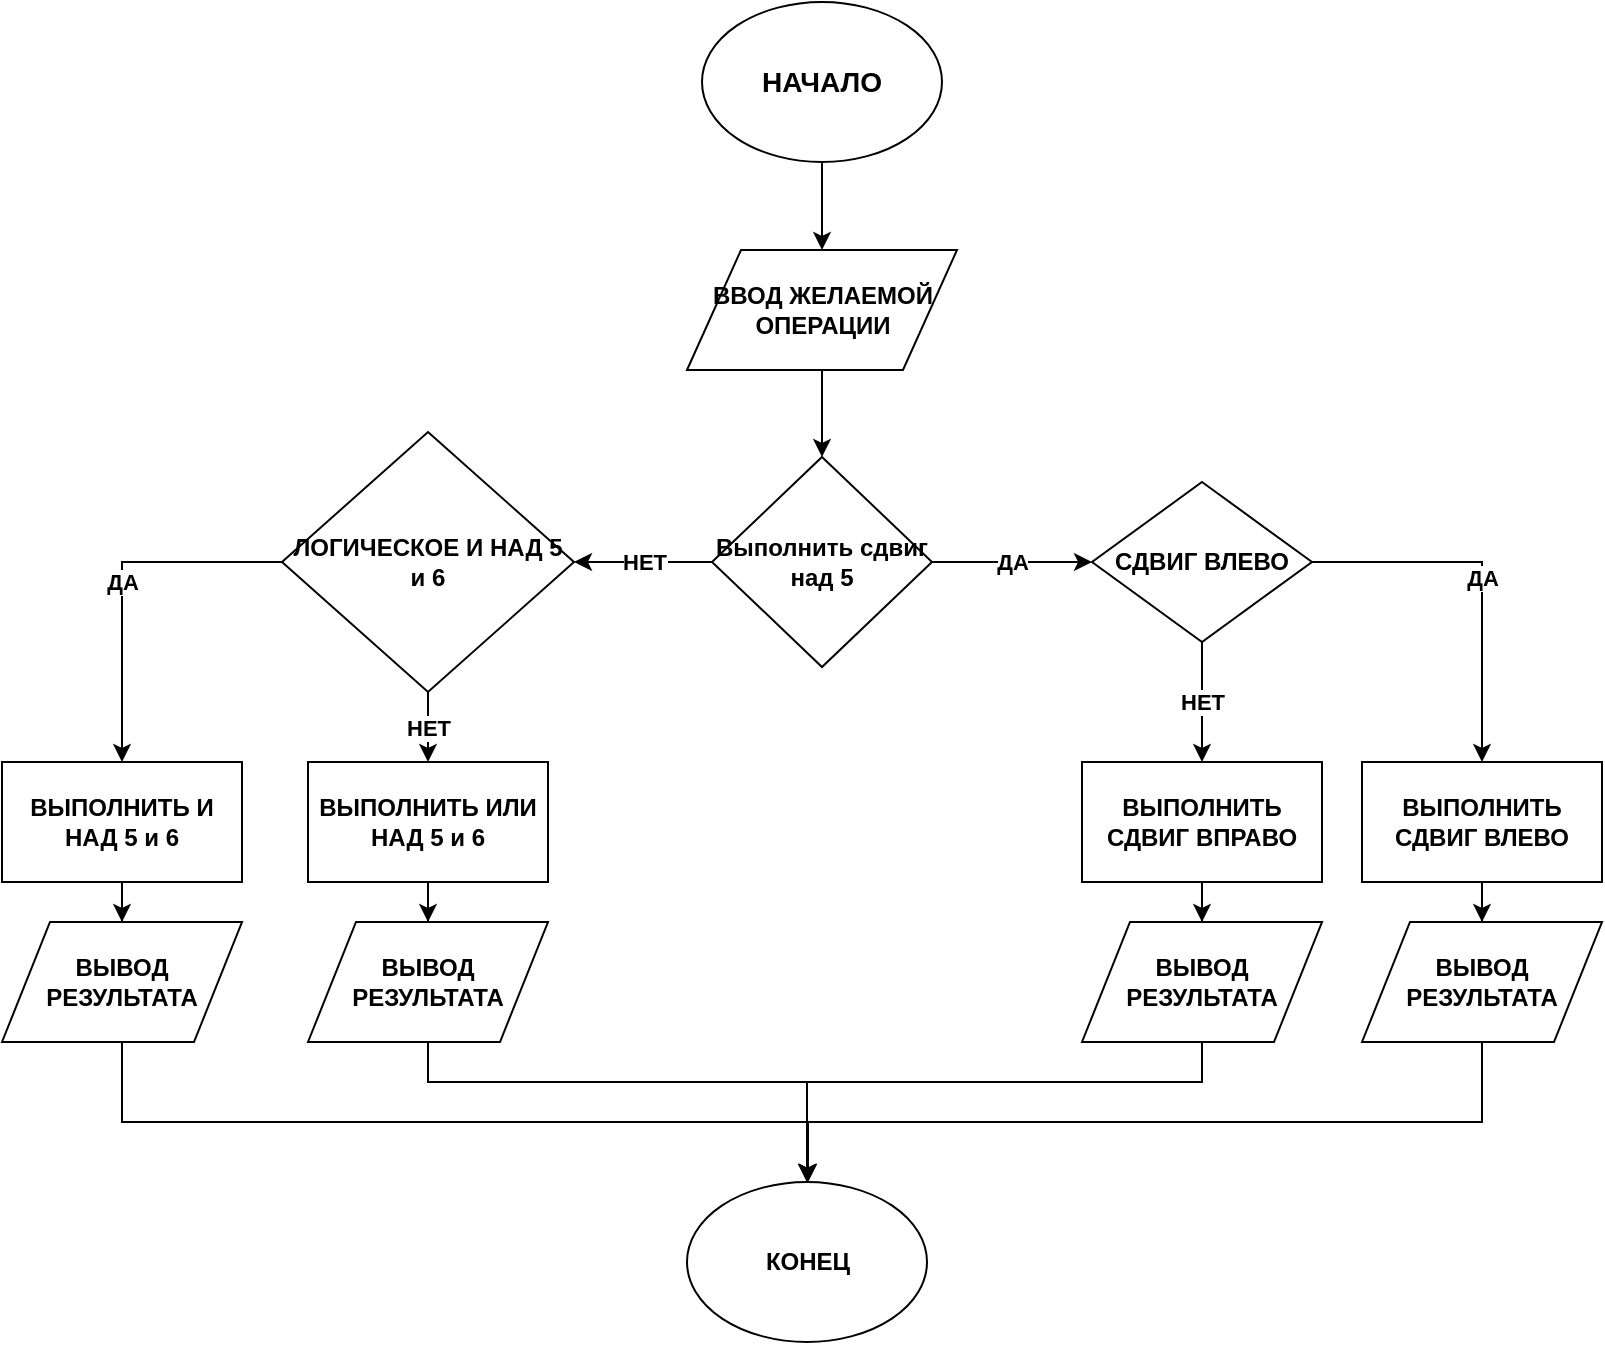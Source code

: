 <mxfile version="12.3.9" pages="8"><diagram id="nFEVieuH9kK5zDJPDPOW" name="Page-1"><mxGraphModel dx="1412" dy="741" grid="1" gridSize="10" guides="1" tooltips="1" connect="1" arrows="1" fold="1" page="1" pageScale="1" pageWidth="827" pageHeight="1169" math="0" shadow="0"><root><mxCell id="0"/><mxCell id="1" parent="0"/><mxCell id="7ENDgzfuZ9kn2Y6rSvJD-7" value="" style="edgeStyle=orthogonalEdgeStyle;rounded=0;orthogonalLoop=1;jettySize=auto;html=1;" edge="1" parent="1" source="7ENDgzfuZ9kn2Y6rSvJD-13" target="7ENDgzfuZ9kn2Y6rSvJD-2"><mxGeometry relative="1" as="geometry"/></mxCell><mxCell id="7ENDgzfuZ9kn2Y6rSvJD-1" value="&lt;h3&gt;НАЧАЛО&lt;/h3&gt;" style="ellipse;whiteSpace=wrap;html=1;" vertex="1" parent="1"><mxGeometry x="350" y="40" width="120" height="80" as="geometry"/></mxCell><mxCell id="7ENDgzfuZ9kn2Y6rSvJD-4" value="&lt;b&gt;ДА&lt;/b&gt;" style="edgeStyle=orthogonalEdgeStyle;rounded=0;orthogonalLoop=1;jettySize=auto;html=1;" edge="1" parent="1" source="7ENDgzfuZ9kn2Y6rSvJD-2" target="7ENDgzfuZ9kn2Y6rSvJD-3"><mxGeometry relative="1" as="geometry"/></mxCell><mxCell id="7ENDgzfuZ9kn2Y6rSvJD-6" value="&lt;b&gt;НЕТ&lt;/b&gt;" style="edgeStyle=orthogonalEdgeStyle;rounded=0;orthogonalLoop=1;jettySize=auto;html=1;" edge="1" parent="1" source="7ENDgzfuZ9kn2Y6rSvJD-2" target="7ENDgzfuZ9kn2Y6rSvJD-5"><mxGeometry relative="1" as="geometry"/></mxCell><mxCell id="7ENDgzfuZ9kn2Y6rSvJD-2" value="Выполнить сдвиг над 5" style="rhombus;whiteSpace=wrap;html=1;fontStyle=1" vertex="1" parent="1"><mxGeometry x="355" y="267.5" width="110" height="105" as="geometry"/></mxCell><mxCell id="7ENDgzfuZ9kn2Y6rSvJD-37" value="&lt;font style=&quot;vertical-align: inherit&quot;&gt;&lt;font style=&quot;vertical-align: inherit&quot;&gt;ДА&lt;/font&gt;&lt;/font&gt;" style="edgeStyle=orthogonalEdgeStyle;rounded=0;orthogonalLoop=1;jettySize=auto;html=1;fontStyle=1" edge="1" parent="1" source="7ENDgzfuZ9kn2Y6rSvJD-5" target="7ENDgzfuZ9kn2Y6rSvJD-38"><mxGeometry relative="1" as="geometry"><mxPoint x="50" y="390" as="targetPoint"/></mxGeometry></mxCell><mxCell id="7ENDgzfuZ9kn2Y6rSvJD-40" value="НЕТ" style="edgeStyle=orthogonalEdgeStyle;rounded=0;orthogonalLoop=1;jettySize=auto;html=1;fontStyle=1" edge="1" parent="1" source="7ENDgzfuZ9kn2Y6rSvJD-5" target="7ENDgzfuZ9kn2Y6rSvJD-39"><mxGeometry relative="1" as="geometry"/></mxCell><mxCell id="7ENDgzfuZ9kn2Y6rSvJD-5" value="ЛОГИЧЕСКОЕ И НАД 5 и 6" style="rhombus;whiteSpace=wrap;html=1;fontStyle=1" vertex="1" parent="1"><mxGeometry x="140" y="255" width="146" height="130" as="geometry"/></mxCell><mxCell id="7ENDgzfuZ9kn2Y6rSvJD-9" value="&lt;b&gt;ДА&lt;/b&gt;" style="edgeStyle=orthogonalEdgeStyle;rounded=0;orthogonalLoop=1;jettySize=auto;html=1;entryX=0.5;entryY=0;entryDx=0;entryDy=0;" edge="1" parent="1" source="7ENDgzfuZ9kn2Y6rSvJD-3" target="7ENDgzfuZ9kn2Y6rSvJD-10"><mxGeometry relative="1" as="geometry"><mxPoint x="740" y="200" as="targetPoint"/></mxGeometry></mxCell><mxCell id="7ENDgzfuZ9kn2Y6rSvJD-16" value="НЕТ" style="edgeStyle=orthogonalEdgeStyle;rounded=0;orthogonalLoop=1;jettySize=auto;html=1;fontStyle=1" edge="1" parent="1" source="7ENDgzfuZ9kn2Y6rSvJD-3" target="7ENDgzfuZ9kn2Y6rSvJD-15"><mxGeometry relative="1" as="geometry"/></mxCell><mxCell id="7ENDgzfuZ9kn2Y6rSvJD-3" value="СДВИГ ВЛЕВО" style="rhombus;whiteSpace=wrap;html=1;fontStyle=1" vertex="1" parent="1"><mxGeometry x="545" y="280" width="110" height="80" as="geometry"/></mxCell><mxCell id="7ENDgzfuZ9kn2Y6rSvJD-12" value="" style="edgeStyle=orthogonalEdgeStyle;rounded=0;orthogonalLoop=1;jettySize=auto;html=1;" edge="1" parent="1" source="7ENDgzfuZ9kn2Y6rSvJD-10" target="7ENDgzfuZ9kn2Y6rSvJD-11"><mxGeometry relative="1" as="geometry"/></mxCell><mxCell id="7ENDgzfuZ9kn2Y6rSvJD-10" value="ВЫПОЛНИТЬ СДВИГ ВЛЕВО" style="rounded=0;whiteSpace=wrap;html=1;fontStyle=1" vertex="1" parent="1"><mxGeometry x="680" y="420" width="120" height="60" as="geometry"/></mxCell><mxCell id="7ENDgzfuZ9kn2Y6rSvJD-49" style="edgeStyle=orthogonalEdgeStyle;rounded=0;orthogonalLoop=1;jettySize=auto;html=1;" edge="1" parent="1" source="7ENDgzfuZ9kn2Y6rSvJD-11" target="7ENDgzfuZ9kn2Y6rSvJD-45"><mxGeometry relative="1" as="geometry"><Array as="points"><mxPoint x="740" y="600"/><mxPoint x="403" y="600"/></Array></mxGeometry></mxCell><mxCell id="7ENDgzfuZ9kn2Y6rSvJD-11" value="ВЫВОД РЕЗУЛЬТАТА" style="shape=parallelogram;perimeter=parallelogramPerimeter;whiteSpace=wrap;html=1;fontStyle=1" vertex="1" parent="1"><mxGeometry x="680" y="500" width="120" height="60" as="geometry"/></mxCell><mxCell id="7ENDgzfuZ9kn2Y6rSvJD-13" value="ВВОД ЖЕЛАЕМОЙ ОПЕРАЦИИ" style="shape=parallelogram;perimeter=parallelogramPerimeter;whiteSpace=wrap;html=1;fontStyle=1" vertex="1" parent="1"><mxGeometry x="342.5" y="164" width="135" height="60" as="geometry"/></mxCell><mxCell id="7ENDgzfuZ9kn2Y6rSvJD-14" value="" style="edgeStyle=orthogonalEdgeStyle;rounded=0;orthogonalLoop=1;jettySize=auto;html=1;" edge="1" parent="1" source="7ENDgzfuZ9kn2Y6rSvJD-1" target="7ENDgzfuZ9kn2Y6rSvJD-13"><mxGeometry relative="1" as="geometry"><mxPoint x="410" y="120" as="sourcePoint"/><mxPoint x="415" y="265" as="targetPoint"/></mxGeometry></mxCell><mxCell id="7ENDgzfuZ9kn2Y6rSvJD-18" value="" style="edgeStyle=orthogonalEdgeStyle;rounded=0;orthogonalLoop=1;jettySize=auto;html=1;" edge="1" parent="1" source="7ENDgzfuZ9kn2Y6rSvJD-15" target="7ENDgzfuZ9kn2Y6rSvJD-17"><mxGeometry relative="1" as="geometry"/></mxCell><mxCell id="7ENDgzfuZ9kn2Y6rSvJD-15" value="ВЫПОЛНИТЬ СДВИГ ВПРАВО" style="rounded=0;whiteSpace=wrap;html=1;fontStyle=1" vertex="1" parent="1"><mxGeometry x="540" y="420" width="120" height="60" as="geometry"/></mxCell><mxCell id="7ENDgzfuZ9kn2Y6rSvJD-48" style="edgeStyle=orthogonalEdgeStyle;rounded=0;orthogonalLoop=1;jettySize=auto;html=1;entryX=0.5;entryY=0;entryDx=0;entryDy=0;" edge="1" parent="1" source="7ENDgzfuZ9kn2Y6rSvJD-17" target="7ENDgzfuZ9kn2Y6rSvJD-45"><mxGeometry relative="1" as="geometry"><Array as="points"><mxPoint x="600" y="580"/><mxPoint x="403" y="580"/></Array></mxGeometry></mxCell><mxCell id="7ENDgzfuZ9kn2Y6rSvJD-17" value="ВЫВОД РЕЗУЛЬТАТА" style="shape=parallelogram;perimeter=parallelogramPerimeter;whiteSpace=wrap;html=1;fontStyle=1" vertex="1" parent="1"><mxGeometry x="540" y="500" width="120" height="60" as="geometry"/></mxCell><mxCell id="7ENDgzfuZ9kn2Y6rSvJD-43" value="" style="edgeStyle=orthogonalEdgeStyle;rounded=0;orthogonalLoop=1;jettySize=auto;html=1;" edge="1" parent="1" source="7ENDgzfuZ9kn2Y6rSvJD-38" target="7ENDgzfuZ9kn2Y6rSvJD-42"><mxGeometry relative="1" as="geometry"/></mxCell><mxCell id="7ENDgzfuZ9kn2Y6rSvJD-38" value="ВЫПОЛНИТЬ И НАД 5 и 6" style="rounded=0;whiteSpace=wrap;html=1;fontStyle=1" vertex="1" parent="1"><mxGeometry y="420" width="120" height="60" as="geometry"/></mxCell><mxCell id="7ENDgzfuZ9kn2Y6rSvJD-44" value="" style="edgeStyle=orthogonalEdgeStyle;rounded=0;orthogonalLoop=1;jettySize=auto;html=1;" edge="1" parent="1" source="7ENDgzfuZ9kn2Y6rSvJD-39" target="7ENDgzfuZ9kn2Y6rSvJD-41"><mxGeometry relative="1" as="geometry"/></mxCell><mxCell id="7ENDgzfuZ9kn2Y6rSvJD-39" value="ВЫПОЛНИТЬ ИЛИ НАД 5 и 6" style="rounded=0;whiteSpace=wrap;html=1;fontStyle=1" vertex="1" parent="1"><mxGeometry x="153" y="420" width="120" height="60" as="geometry"/></mxCell><mxCell id="7ENDgzfuZ9kn2Y6rSvJD-47" style="edgeStyle=orthogonalEdgeStyle;rounded=0;orthogonalLoop=1;jettySize=auto;html=1;entryX=0.5;entryY=0;entryDx=0;entryDy=0;" edge="1" parent="1" source="7ENDgzfuZ9kn2Y6rSvJD-41" target="7ENDgzfuZ9kn2Y6rSvJD-45"><mxGeometry relative="1" as="geometry"><Array as="points"><mxPoint x="213" y="580"/><mxPoint x="403" y="580"/></Array></mxGeometry></mxCell><mxCell id="7ENDgzfuZ9kn2Y6rSvJD-41" value="ВЫВОД РЕЗУЛЬТАТА" style="shape=parallelogram;perimeter=parallelogramPerimeter;whiteSpace=wrap;html=1;fontStyle=1" vertex="1" parent="1"><mxGeometry x="153" y="500" width="120" height="60" as="geometry"/></mxCell><mxCell id="7ENDgzfuZ9kn2Y6rSvJD-46" style="edgeStyle=orthogonalEdgeStyle;rounded=0;orthogonalLoop=1;jettySize=auto;html=1;" edge="1" parent="1" source="7ENDgzfuZ9kn2Y6rSvJD-42" target="7ENDgzfuZ9kn2Y6rSvJD-45"><mxGeometry relative="1" as="geometry"><Array as="points"><mxPoint x="60" y="600"/><mxPoint x="403" y="600"/></Array></mxGeometry></mxCell><mxCell id="7ENDgzfuZ9kn2Y6rSvJD-42" value="ВЫВОД РЕЗУЛЬТАТА" style="shape=parallelogram;perimeter=parallelogramPerimeter;whiteSpace=wrap;html=1;fontStyle=1" vertex="1" parent="1"><mxGeometry y="500" width="120" height="60" as="geometry"/></mxCell><mxCell id="7ENDgzfuZ9kn2Y6rSvJD-45" value="КОНЕЦ" style="ellipse;whiteSpace=wrap;html=1;fontStyle=1" vertex="1" parent="1"><mxGeometry x="342.5" y="630" width="120" height="80" as="geometry"/></mxCell></root></mxGraphModel></diagram><diagram id="rbVISEhbCCvhA4pyrro9" name="Page-2"><mxGraphModel dx="1412" dy="741" grid="1" gridSize="10" guides="1" tooltips="1" connect="1" arrows="1" fold="1" page="1" pageScale="1" pageWidth="827" pageHeight="1169" math="0" shadow="0"><root><mxCell id="SF371BcxJ2GNIrCHeKTe-0"/><mxCell id="SF371BcxJ2GNIrCHeKTe-1" parent="SF371BcxJ2GNIrCHeKTe-0"/><mxCell id="SF371BcxJ2GNIrCHeKTe-10" value="" style="edgeStyle=orthogonalEdgeStyle;rounded=0;orthogonalLoop=1;jettySize=auto;html=1;" edge="1" parent="SF371BcxJ2GNIrCHeKTe-1" source="SF371BcxJ2GNIrCHeKTe-2" target="SF371BcxJ2GNIrCHeKTe-3"><mxGeometry relative="1" as="geometry"/></mxCell><mxCell id="SF371BcxJ2GNIrCHeKTe-2" value="&lt;h3&gt;НАЧАЛО&lt;/h3&gt;" style="ellipse;whiteSpace=wrap;html=1;" vertex="1" parent="SF371BcxJ2GNIrCHeKTe-1"><mxGeometry x="361" y="40" width="120" height="80" as="geometry"/></mxCell><mxCell id="SF371BcxJ2GNIrCHeKTe-19" value="" style="edgeStyle=orthogonalEdgeStyle;rounded=0;orthogonalLoop=1;jettySize=auto;html=1;" edge="1" parent="SF371BcxJ2GNIrCHeKTe-1" source="SF371BcxJ2GNIrCHeKTe-3" target="SF371BcxJ2GNIrCHeKTe-17"><mxGeometry relative="1" as="geometry"/></mxCell><mxCell id="SF371BcxJ2GNIrCHeKTe-3" value="ВВОД&lt;br&gt;X1 и Y1" style="shape=parallelogram;perimeter=parallelogramPerimeter;whiteSpace=wrap;html=1;fontStyle=1" vertex="1" parent="SF371BcxJ2GNIrCHeKTe-1"><mxGeometry x="361" y="140" width="120" height="60" as="geometry"/></mxCell><mxCell id="SF371BcxJ2GNIrCHeKTe-12" value="" style="edgeStyle=orthogonalEdgeStyle;rounded=0;orthogonalLoop=1;jettySize=auto;html=1;" edge="1" parent="SF371BcxJ2GNIrCHeKTe-1" source="SF371BcxJ2GNIrCHeKTe-4" target="SF371BcxJ2GNIrCHeKTe-5"><mxGeometry relative="1" as="geometry"/></mxCell><mxCell id="SF371BcxJ2GNIrCHeKTe-4" value="ВВОД&lt;br&gt;X2 и Y2" style="shape=parallelogram;perimeter=parallelogramPerimeter;whiteSpace=wrap;html=1;fontStyle=1" vertex="1" parent="SF371BcxJ2GNIrCHeKTe-1"><mxGeometry x="361" y="380" width="120" height="60" as="geometry"/></mxCell><mxCell id="SF371BcxJ2GNIrCHeKTe-13" value="" style="edgeStyle=orthogonalEdgeStyle;rounded=0;orthogonalLoop=1;jettySize=auto;html=1;" edge="1" parent="SF371BcxJ2GNIrCHeKTe-1" source="SF371BcxJ2GNIrCHeKTe-5" target="SF371BcxJ2GNIrCHeKTe-6"><mxGeometry relative="1" as="geometry"/></mxCell><mxCell id="SF371BcxJ2GNIrCHeKTe-5" value="ВЫЧИСЛИТЬ&lt;br&gt;K" style="rounded=0;whiteSpace=wrap;html=1;fontStyle=1" vertex="1" parent="SF371BcxJ2GNIrCHeKTe-1"><mxGeometry x="361" y="460" width="120" height="60" as="geometry"/></mxCell><mxCell id="SF371BcxJ2GNIrCHeKTe-14" value="" style="edgeStyle=orthogonalEdgeStyle;rounded=0;orthogonalLoop=1;jettySize=auto;html=1;" edge="1" parent="SF371BcxJ2GNIrCHeKTe-1" source="SF371BcxJ2GNIrCHeKTe-6" target="SF371BcxJ2GNIrCHeKTe-7"><mxGeometry relative="1" as="geometry"/></mxCell><mxCell id="SF371BcxJ2GNIrCHeKTe-6" value="ВЫЧИСЛИТЬ&lt;br&gt;B" style="rounded=0;whiteSpace=wrap;html=1;fontStyle=1" vertex="1" parent="SF371BcxJ2GNIrCHeKTe-1"><mxGeometry x="361" y="554" width="120" height="60" as="geometry"/></mxCell><mxCell id="SF371BcxJ2GNIrCHeKTe-15" value="" style="edgeStyle=orthogonalEdgeStyle;rounded=0;orthogonalLoop=1;jettySize=auto;html=1;" edge="1" parent="SF371BcxJ2GNIrCHeKTe-1" source="SF371BcxJ2GNIrCHeKTe-7" target="SF371BcxJ2GNIrCHeKTe-8"><mxGeometry relative="1" as="geometry"/></mxCell><mxCell id="SF371BcxJ2GNIrCHeKTe-7" value="ПОДСТАВИТЬ&lt;br&gt;ЗНАЧЕНИЯ&lt;br&gt;В УРАВНЕНИЕ" style="rounded=0;whiteSpace=wrap;html=1;fontStyle=1" vertex="1" parent="SF371BcxJ2GNIrCHeKTe-1"><mxGeometry x="361" y="650" width="120" height="60" as="geometry"/></mxCell><mxCell id="SF371BcxJ2GNIrCHeKTe-16" value="" style="edgeStyle=orthogonalEdgeStyle;rounded=0;orthogonalLoop=1;jettySize=auto;html=1;" edge="1" parent="SF371BcxJ2GNIrCHeKTe-1" source="SF371BcxJ2GNIrCHeKTe-8" target="SF371BcxJ2GNIrCHeKTe-9"><mxGeometry relative="1" as="geometry"/></mxCell><mxCell id="SF371BcxJ2GNIrCHeKTe-8" value="ВЫВОД&lt;br&gt;УРАВНЕНИЯ" style="shape=parallelogram;perimeter=parallelogramPerimeter;whiteSpace=wrap;html=1;fontStyle=1" vertex="1" parent="SF371BcxJ2GNIrCHeKTe-1"><mxGeometry x="351" y="740" width="140" height="60" as="geometry"/></mxCell><mxCell id="SF371BcxJ2GNIrCHeKTe-9" value="КОНЕЦ" style="ellipse;whiteSpace=wrap;html=1;fontStyle=1" vertex="1" parent="SF371BcxJ2GNIrCHeKTe-1"><mxGeometry x="361" y="830" width="120" height="80" as="geometry"/></mxCell><mxCell id="SF371BcxJ2GNIrCHeKTe-20" value="" style="edgeStyle=orthogonalEdgeStyle;rounded=0;orthogonalLoop=1;jettySize=auto;html=1;" edge="1" parent="SF371BcxJ2GNIrCHeKTe-1" source="SF371BcxJ2GNIrCHeKTe-17" target="SF371BcxJ2GNIrCHeKTe-18"><mxGeometry relative="1" as="geometry"/></mxCell><mxCell id="SF371BcxJ2GNIrCHeKTe-17" value="ВВОД&lt;br&gt;X1 и Y1" style="shape=parallelogram;perimeter=parallelogramPerimeter;whiteSpace=wrap;html=1;fontStyle=1" vertex="1" parent="SF371BcxJ2GNIrCHeKTe-1"><mxGeometry x="361" y="220" width="120" height="60" as="geometry"/></mxCell><mxCell id="SF371BcxJ2GNIrCHeKTe-21" value="" style="edgeStyle=orthogonalEdgeStyle;rounded=0;orthogonalLoop=1;jettySize=auto;html=1;" edge="1" parent="SF371BcxJ2GNIrCHeKTe-1" source="SF371BcxJ2GNIrCHeKTe-18" target="SF371BcxJ2GNIrCHeKTe-4"><mxGeometry relative="1" as="geometry"/></mxCell><mxCell id="SF371BcxJ2GNIrCHeKTe-18" value="ВВОД&lt;br&gt;X2 и Y2" style="shape=parallelogram;perimeter=parallelogramPerimeter;whiteSpace=wrap;html=1;fontStyle=1" vertex="1" parent="SF371BcxJ2GNIrCHeKTe-1"><mxGeometry x="361" y="300" width="120" height="60" as="geometry"/></mxCell></root></mxGraphModel></diagram><diagram id="XePAevr8aFnrokIXTFKQ" name="Page-3"><mxGraphModel dx="1412" dy="692" grid="1" gridSize="10" guides="1" tooltips="1" connect="1" arrows="1" fold="1" page="1" pageScale="1" pageWidth="827" pageHeight="1169" math="0" shadow="0"><root><mxCell id="2Q3GNwvlsPG4YhBVUWgQ-0"/><mxCell id="2Q3GNwvlsPG4YhBVUWgQ-1" parent="2Q3GNwvlsPG4YhBVUWgQ-0"/><mxCell id="JyvokwkutsVHJg3B5W-L-23" value="" style="edgeStyle=orthogonalEdgeStyle;rounded=0;orthogonalLoop=1;jettySize=auto;html=1;" edge="1" parent="2Q3GNwvlsPG4YhBVUWgQ-1" source="2Q3GNwvlsPG4YhBVUWgQ-2" target="2Q3GNwvlsPG4YhBVUWgQ-3"><mxGeometry relative="1" as="geometry"/></mxCell><mxCell id="2Q3GNwvlsPG4YhBVUWgQ-2" value="&lt;h3&gt;НАЧАЛО&lt;/h3&gt;" style="ellipse;whiteSpace=wrap;html=1;" vertex="1" parent="2Q3GNwvlsPG4YhBVUWgQ-1"><mxGeometry x="435" y="30" width="120" height="80" as="geometry"/></mxCell><mxCell id="JyvokwkutsVHJg3B5W-L-24" value="" style="edgeStyle=orthogonalEdgeStyle;rounded=0;orthogonalLoop=1;jettySize=auto;html=1;" edge="1" parent="2Q3GNwvlsPG4YhBVUWgQ-1" source="2Q3GNwvlsPG4YhBVUWgQ-3" target="JyvokwkutsVHJg3B5W-L-0"><mxGeometry relative="1" as="geometry"/></mxCell><mxCell id="2Q3GNwvlsPG4YhBVUWgQ-3" value="ВВОД&amp;nbsp;ЧТО&lt;br&gt;ГЕНЕРИРОВАТЬ" style="shape=parallelogram;perimeter=parallelogramPerimeter;whiteSpace=wrap;html=1;fontStyle=1" vertex="1" parent="2Q3GNwvlsPG4YhBVUWgQ-1"><mxGeometry x="405" y="150" width="180" height="60" as="geometry"/></mxCell><mxCell id="JyvokwkutsVHJg3B5W-L-25" value="" style="edgeStyle=orthogonalEdgeStyle;rounded=0;orthogonalLoop=1;jettySize=auto;html=1;" edge="1" parent="2Q3GNwvlsPG4YhBVUWgQ-1" source="JyvokwkutsVHJg3B5W-L-0" target="JyvokwkutsVHJg3B5W-L-1"><mxGeometry relative="1" as="geometry"/></mxCell><mxCell id="JyvokwkutsVHJg3B5W-L-0" value="ВВОД&lt;br&gt;ДИАПАЗОНА" style="shape=parallelogram;perimeter=parallelogramPerimeter;whiteSpace=wrap;html=1;fontStyle=1" vertex="1" parent="2Q3GNwvlsPG4YhBVUWgQ-1"><mxGeometry x="415" y="260" width="160" height="60" as="geometry"/></mxCell><mxCell id="JyvokwkutsVHJg3B5W-L-3" value="ДА" style="edgeStyle=orthogonalEdgeStyle;rounded=0;orthogonalLoop=1;jettySize=auto;html=1;fontStyle=1" edge="1" parent="2Q3GNwvlsPG4YhBVUWgQ-1" source="JyvokwkutsVHJg3B5W-L-1" target="JyvokwkutsVHJg3B5W-L-6"><mxGeometry relative="1" as="geometry"><mxPoint x="630" y="400" as="targetPoint"/></mxGeometry></mxCell><mxCell id="JyvokwkutsVHJg3B5W-L-5" value="" style="edgeStyle=orthogonalEdgeStyle;rounded=0;orthogonalLoop=1;jettySize=auto;html=1;" edge="1" parent="2Q3GNwvlsPG4YhBVUWgQ-1" source="JyvokwkutsVHJg3B5W-L-1" target="JyvokwkutsVHJg3B5W-L-4"><mxGeometry relative="1" as="geometry"/></mxCell><mxCell id="JyvokwkutsVHJg3B5W-L-1" value="ЦЕЛОЕ&lt;br&gt;ЧИСЛО" style="rhombus;whiteSpace=wrap;html=1;fontStyle=1" vertex="1" parent="2Q3GNwvlsPG4YhBVUWgQ-1"><mxGeometry x="440" y="360" width="110" height="80" as="geometry"/></mxCell><mxCell id="JyvokwkutsVHJg3B5W-L-10" value="НЕТ" style="edgeStyle=orthogonalEdgeStyle;rounded=0;orthogonalLoop=1;jettySize=auto;html=1;fontStyle=1" edge="1" parent="2Q3GNwvlsPG4YhBVUWgQ-1" source="JyvokwkutsVHJg3B5W-L-4" target="JyvokwkutsVHJg3B5W-L-16"><mxGeometry relative="1" as="geometry"><mxPoint x="275" y="530" as="targetPoint"/></mxGeometry></mxCell><mxCell id="JyvokwkutsVHJg3B5W-L-13" value="ДА" style="edgeStyle=orthogonalEdgeStyle;rounded=0;orthogonalLoop=1;jettySize=auto;html=1;fontStyle=1;entryX=0.5;entryY=0;entryDx=0;entryDy=0;" edge="1" parent="2Q3GNwvlsPG4YhBVUWgQ-1" source="JyvokwkutsVHJg3B5W-L-4"><mxGeometry relative="1" as="geometry"><mxPoint x="100" y="560" as="targetPoint"/></mxGeometry></mxCell><mxCell id="JyvokwkutsVHJg3B5W-L-4" value="ВЕЩЕСТВЕННОЕ&lt;br&gt;ЧИСЛО" style="rhombus;whiteSpace=wrap;html=1;fontStyle=1" vertex="1" parent="2Q3GNwvlsPG4YhBVUWgQ-1"><mxGeometry x="190" y="340" width="170" height="120" as="geometry"/></mxCell><mxCell id="JyvokwkutsVHJg3B5W-L-18" style="edgeStyle=orthogonalEdgeStyle;rounded=0;orthogonalLoop=1;jettySize=auto;html=1;" edge="1" parent="2Q3GNwvlsPG4YhBVUWgQ-1" source="JyvokwkutsVHJg3B5W-L-6" target="JyvokwkutsVHJg3B5W-L-17"><mxGeometry relative="1" as="geometry"><Array as="points"><mxPoint x="630" y="680"/><mxPoint x="500" y="680"/></Array></mxGeometry></mxCell><mxCell id="JyvokwkutsVHJg3B5W-L-6" value="ГЕНЕРИРУЕМ&lt;br&gt;ЦЕЛОЕ&lt;br&gt;ЧИСЛО" style="rounded=0;whiteSpace=wrap;html=1;fontStyle=1" vertex="1" parent="2Q3GNwvlsPG4YhBVUWgQ-1"><mxGeometry x="570" y="550" width="120" height="90" as="geometry"/></mxCell><mxCell id="JyvokwkutsVHJg3B5W-L-20" style="edgeStyle=orthogonalEdgeStyle;rounded=0;orthogonalLoop=1;jettySize=auto;html=1;entryX=0.5;entryY=0;entryDx=0;entryDy=0;" edge="1" parent="2Q3GNwvlsPG4YhBVUWgQ-1" source="JyvokwkutsVHJg3B5W-L-15" target="JyvokwkutsVHJg3B5W-L-17"><mxGeometry relative="1" as="geometry"><Array as="points"><mxPoint x="90" y="680"/><mxPoint x="500" y="680"/></Array></mxGeometry></mxCell><mxCell id="JyvokwkutsVHJg3B5W-L-15" value="ГЕНЕРИРУЕМ&lt;br&gt;ВЕЩЕСТВЕННОЕ&lt;br&gt;ЧИСЛО" style="rounded=0;whiteSpace=wrap;html=1;fontStyle=1" vertex="1" parent="2Q3GNwvlsPG4YhBVUWgQ-1"><mxGeometry x="20" y="560" width="140" height="90" as="geometry"/></mxCell><mxCell id="JyvokwkutsVHJg3B5W-L-19" style="edgeStyle=orthogonalEdgeStyle;rounded=0;orthogonalLoop=1;jettySize=auto;html=1;entryX=0.5;entryY=0;entryDx=0;entryDy=0;" edge="1" parent="2Q3GNwvlsPG4YhBVUWgQ-1" source="JyvokwkutsVHJg3B5W-L-16" target="JyvokwkutsVHJg3B5W-L-17"><mxGeometry relative="1" as="geometry"><Array as="points"><mxPoint x="275" y="680"/><mxPoint x="500" y="680"/></Array></mxGeometry></mxCell><mxCell id="JyvokwkutsVHJg3B5W-L-16" value="ГЕНЕРИРУЕМ&lt;br&gt;СИМВОЛ" style="rounded=0;whiteSpace=wrap;html=1;fontStyle=1" vertex="1" parent="2Q3GNwvlsPG4YhBVUWgQ-1"><mxGeometry x="215" y="560" width="120" height="90" as="geometry"/></mxCell><mxCell id="JyvokwkutsVHJg3B5W-L-22" value="" style="edgeStyle=orthogonalEdgeStyle;rounded=0;orthogonalLoop=1;jettySize=auto;html=1;" edge="1" parent="2Q3GNwvlsPG4YhBVUWgQ-1" source="JyvokwkutsVHJg3B5W-L-17" target="JyvokwkutsVHJg3B5W-L-21"><mxGeometry relative="1" as="geometry"/></mxCell><mxCell id="JyvokwkutsVHJg3B5W-L-17" value="ВЫВОД&lt;br&gt;НА ЭКРАН" style="shape=parallelogram;perimeter=parallelogramPerimeter;whiteSpace=wrap;html=1;fontStyle=1" vertex="1" parent="2Q3GNwvlsPG4YhBVUWgQ-1"><mxGeometry x="440" y="720" width="120" height="60" as="geometry"/></mxCell><mxCell id="JyvokwkutsVHJg3B5W-L-21" value="КОНЕЦ" style="ellipse;whiteSpace=wrap;html=1;fontStyle=1" vertex="1" parent="2Q3GNwvlsPG4YhBVUWgQ-1"><mxGeometry x="440" y="830" width="120" height="80" as="geometry"/></mxCell></root></mxGraphModel></diagram><diagram id="-bwSDePYVrsvTjn_2bQg" name="Page-4"><mxGraphModel dx="1412" dy="692" grid="1" gridSize="10" guides="1" tooltips="1" connect="1" arrows="1" fold="1" page="1" pageScale="1" pageWidth="827" pageHeight="1169" math="0" shadow="0"><root><mxCell id="iTQl3jmdfzPc5SwnH2iQ-0"/><mxCell id="iTQl3jmdfzPc5SwnH2iQ-1" parent="iTQl3jmdfzPc5SwnH2iQ-0"/><mxCell id="iTQl3jmdfzPc5SwnH2iQ-16" value="" style="edgeStyle=orthogonalEdgeStyle;rounded=0;orthogonalLoop=1;jettySize=auto;html=1;" edge="1" parent="iTQl3jmdfzPc5SwnH2iQ-1" source="iTQl3jmdfzPc5SwnH2iQ-2" target="iTQl3jmdfzPc5SwnH2iQ-3"><mxGeometry relative="1" as="geometry"/></mxCell><mxCell id="iTQl3jmdfzPc5SwnH2iQ-2" value="&lt;h3&gt;НАЧАЛО&lt;/h3&gt;" style="ellipse;whiteSpace=wrap;html=1;" vertex="1" parent="iTQl3jmdfzPc5SwnH2iQ-1"><mxGeometry x="360" y="40" width="120" height="80" as="geometry"/></mxCell><mxCell id="iTQl3jmdfzPc5SwnH2iQ-15" value="" style="edgeStyle=orthogonalEdgeStyle;rounded=0;orthogonalLoop=1;jettySize=auto;html=1;" edge="1" parent="iTQl3jmdfzPc5SwnH2iQ-1" source="iTQl3jmdfzPc5SwnH2iQ-3" target="iTQl3jmdfzPc5SwnH2iQ-4"><mxGeometry relative="1" as="geometry"/></mxCell><mxCell id="iTQl3jmdfzPc5SwnH2iQ-3" value="ВВОД&lt;br&gt;1 БУКВЫ" style="shape=parallelogram;perimeter=parallelogramPerimeter;whiteSpace=wrap;html=1;fontStyle=1" vertex="1" parent="iTQl3jmdfzPc5SwnH2iQ-1"><mxGeometry x="360" y="160" width="120" height="60" as="geometry"/></mxCell><mxCell id="iTQl3jmdfzPc5SwnH2iQ-14" value="" style="edgeStyle=orthogonalEdgeStyle;rounded=0;orthogonalLoop=1;jettySize=auto;html=1;" edge="1" parent="iTQl3jmdfzPc5SwnH2iQ-1" source="iTQl3jmdfzPc5SwnH2iQ-4" target="iTQl3jmdfzPc5SwnH2iQ-5"><mxGeometry relative="1" as="geometry"/></mxCell><mxCell id="iTQl3jmdfzPc5SwnH2iQ-4" value="ВВОД&lt;br&gt;2 БУКВЫ" style="shape=parallelogram;perimeter=parallelogramPerimeter;whiteSpace=wrap;html=1;fontStyle=1" vertex="1" parent="iTQl3jmdfzPc5SwnH2iQ-1"><mxGeometry x="360" y="260" width="120" height="60" as="geometry"/></mxCell><mxCell id="iTQl3jmdfzPc5SwnH2iQ-13" value="" style="edgeStyle=orthogonalEdgeStyle;rounded=0;orthogonalLoop=1;jettySize=auto;html=1;" edge="1" parent="iTQl3jmdfzPc5SwnH2iQ-1" source="iTQl3jmdfzPc5SwnH2iQ-5" target="iTQl3jmdfzPc5SwnH2iQ-6"><mxGeometry relative="1" as="geometry"/></mxCell><mxCell id="iTQl3jmdfzPc5SwnH2iQ-5" value="ОПРЕДЕЛИТЬ&lt;br&gt;МЕСТО 1 БУКВЫ" style="rounded=0;whiteSpace=wrap;html=1;fontStyle=1" vertex="1" parent="iTQl3jmdfzPc5SwnH2iQ-1"><mxGeometry x="360" y="360" width="120" height="60" as="geometry"/></mxCell><mxCell id="iTQl3jmdfzPc5SwnH2iQ-25" value="" style="edgeStyle=orthogonalEdgeStyle;rounded=0;orthogonalLoop=1;jettySize=auto;html=1;" edge="1" parent="iTQl3jmdfzPc5SwnH2iQ-1" source="iTQl3jmdfzPc5SwnH2iQ-6" target="iTQl3jmdfzPc5SwnH2iQ-17"><mxGeometry relative="1" as="geometry"/></mxCell><mxCell id="iTQl3jmdfzPc5SwnH2iQ-6" value="ОПРЕДЕЛИТЬ&lt;br&gt;МЕСТО 2 БУКВЫ" style="rounded=0;whiteSpace=wrap;html=1;fontStyle=1" vertex="1" parent="iTQl3jmdfzPc5SwnH2iQ-1"><mxGeometry x="360" y="460" width="120" height="60" as="geometry"/></mxCell><mxCell id="iTQl3jmdfzPc5SwnH2iQ-10" value="" style="edgeStyle=orthogonalEdgeStyle;rounded=0;orthogonalLoop=1;jettySize=auto;html=1;" edge="1" parent="iTQl3jmdfzPc5SwnH2iQ-1" source="iTQl3jmdfzPc5SwnH2iQ-8" target="iTQl3jmdfzPc5SwnH2iQ-9"><mxGeometry relative="1" as="geometry"/></mxCell><mxCell id="iTQl3jmdfzPc5SwnH2iQ-8" value="ВЫВОД&lt;br&gt;РЕЗУЛЬТАТА" style="shape=parallelogram;perimeter=parallelogramPerimeter;whiteSpace=wrap;html=1;fontStyle=1" vertex="1" parent="iTQl3jmdfzPc5SwnH2iQ-1"><mxGeometry x="340" y="840" width="160" height="60" as="geometry"/></mxCell><mxCell id="iTQl3jmdfzPc5SwnH2iQ-9" value="КОНЕЦ" style="ellipse;whiteSpace=wrap;html=1;fontStyle=1" vertex="1" parent="iTQl3jmdfzPc5SwnH2iQ-1"><mxGeometry x="360" y="940" width="120" height="80" as="geometry"/></mxCell><mxCell id="iTQl3jmdfzPc5SwnH2iQ-20" value="НЕТ" style="edgeStyle=orthogonalEdgeStyle;rounded=0;orthogonalLoop=1;jettySize=auto;html=1;entryX=0.5;entryY=0;entryDx=0;entryDy=0;fontStyle=1" edge="1" parent="iTQl3jmdfzPc5SwnH2iQ-1" source="iTQl3jmdfzPc5SwnH2iQ-17" target="iTQl3jmdfzPc5SwnH2iQ-21"><mxGeometry relative="1" as="geometry"><mxPoint x="580" y="610" as="targetPoint"/></mxGeometry></mxCell><mxCell id="iTQl3jmdfzPc5SwnH2iQ-22" value="ДА" style="edgeStyle=orthogonalEdgeStyle;rounded=0;orthogonalLoop=1;jettySize=auto;html=1;fontStyle=1" edge="1" parent="iTQl3jmdfzPc5SwnH2iQ-1" source="iTQl3jmdfzPc5SwnH2iQ-17" target="iTQl3jmdfzPc5SwnH2iQ-18"><mxGeometry relative="1" as="geometry"/></mxCell><mxCell id="iTQl3jmdfzPc5SwnH2iQ-17" value="1 БУКВА &lt;br&gt;СТОИТ&lt;br&gt;РАНЬШЕ 2" style="rhombus;whiteSpace=wrap;html=1;fontStyle=1" vertex="1" parent="iTQl3jmdfzPc5SwnH2iQ-1"><mxGeometry x="340" y="560" width="160" height="100" as="geometry"/></mxCell><mxCell id="iTQl3jmdfzPc5SwnH2iQ-23" value="" style="edgeStyle=orthogonalEdgeStyle;rounded=0;orthogonalLoop=1;jettySize=auto;html=1;" edge="1" parent="iTQl3jmdfzPc5SwnH2iQ-1" source="iTQl3jmdfzPc5SwnH2iQ-18" target="iTQl3jmdfzPc5SwnH2iQ-8"><mxGeometry relative="1" as="geometry"/></mxCell><mxCell id="iTQl3jmdfzPc5SwnH2iQ-18" value="2 БУКВА - 1 БУКВА" style="rounded=0;whiteSpace=wrap;html=1;fontStyle=1" vertex="1" parent="iTQl3jmdfzPc5SwnH2iQ-1"><mxGeometry x="360" y="700" width="120" height="60" as="geometry"/></mxCell><mxCell id="iTQl3jmdfzPc5SwnH2iQ-24" style="edgeStyle=orthogonalEdgeStyle;rounded=0;orthogonalLoop=1;jettySize=auto;html=1;" edge="1" parent="iTQl3jmdfzPc5SwnH2iQ-1" source="iTQl3jmdfzPc5SwnH2iQ-21"><mxGeometry relative="1" as="geometry"><mxPoint x="420" y="830" as="targetPoint"/><Array as="points"><mxPoint x="620" y="790"/><mxPoint x="420" y="790"/></Array></mxGeometry></mxCell><mxCell id="iTQl3jmdfzPc5SwnH2iQ-21" value="1 БУКВА - 2 БУКВА" style="rounded=0;whiteSpace=wrap;html=1;fontStyle=1" vertex="1" parent="iTQl3jmdfzPc5SwnH2iQ-1"><mxGeometry x="560" y="700" width="120" height="60" as="geometry"/></mxCell></root></mxGraphModel></diagram><diagram id="ijY_ea9ukQPFrVE9k1mj" name="Page-5"><mxGraphModel dx="1412" dy="692" grid="1" gridSize="10" guides="1" tooltips="1" connect="1" arrows="1" fold="1" page="1" pageScale="1" pageWidth="827" pageHeight="1169" math="0" shadow="0"><root><mxCell id="vqQGJS5daDFr9S2HfVPn-0"/><mxCell id="vqQGJS5daDFr9S2HfVPn-1" parent="vqQGJS5daDFr9S2HfVPn-0"/><mxCell id="He3fduf4TFV6i8S1MpkZ-0" value="" style="edgeStyle=orthogonalEdgeStyle;rounded=0;orthogonalLoop=1;jettySize=auto;html=1;" edge="1" parent="vqQGJS5daDFr9S2HfVPn-1" source="vqQGJS5daDFr9S2HfVPn-2" target="vqQGJS5daDFr9S2HfVPn-3"><mxGeometry relative="1" as="geometry"/></mxCell><mxCell id="vqQGJS5daDFr9S2HfVPn-2" value="&lt;h3&gt;НАЧАЛО&lt;/h3&gt;" style="ellipse;whiteSpace=wrap;html=1;" vertex="1" parent="vqQGJS5daDFr9S2HfVPn-1"><mxGeometry x="360" y="40" width="120" height="80" as="geometry"/></mxCell><mxCell id="He3fduf4TFV6i8S1MpkZ-1" value="" style="edgeStyle=orthogonalEdgeStyle;rounded=0;orthogonalLoop=1;jettySize=auto;html=1;" edge="1" parent="vqQGJS5daDFr9S2HfVPn-1" source="vqQGJS5daDFr9S2HfVPn-3" target="vqQGJS5daDFr9S2HfVPn-4"><mxGeometry relative="1" as="geometry"/></mxCell><mxCell id="vqQGJS5daDFr9S2HfVPn-3" value="ВВОД&lt;br&gt;НОМЕРА&lt;br&gt;БУКВЫ" style="shape=parallelogram;perimeter=parallelogramPerimeter;whiteSpace=wrap;html=1;fontStyle=1" vertex="1" parent="vqQGJS5daDFr9S2HfVPn-1"><mxGeometry x="360" y="160" width="120" height="60" as="geometry"/></mxCell><mxCell id="He3fduf4TFV6i8S1MpkZ-2" value="" style="edgeStyle=orthogonalEdgeStyle;rounded=0;orthogonalLoop=1;jettySize=auto;html=1;" edge="1" parent="vqQGJS5daDFr9S2HfVPn-1" source="vqQGJS5daDFr9S2HfVPn-4" target="vqQGJS5daDFr9S2HfVPn-5"><mxGeometry relative="1" as="geometry"/></mxCell><mxCell id="vqQGJS5daDFr9S2HfVPn-4" value="ОПРЕДЕЛЕНИЕ&lt;br&gt;БУКВЫ" style="rounded=0;whiteSpace=wrap;html=1;fontStyle=1" vertex="1" parent="vqQGJS5daDFr9S2HfVPn-1"><mxGeometry x="360" y="270" width="120" height="60" as="geometry"/></mxCell><mxCell id="He3fduf4TFV6i8S1MpkZ-3" value="" style="edgeStyle=orthogonalEdgeStyle;rounded=0;orthogonalLoop=1;jettySize=auto;html=1;" edge="1" parent="vqQGJS5daDFr9S2HfVPn-1" source="vqQGJS5daDFr9S2HfVPn-5" target="vqQGJS5daDFr9S2HfVPn-6"><mxGeometry relative="1" as="geometry"/></mxCell><mxCell id="vqQGJS5daDFr9S2HfVPn-5" value="ВЫВОД&lt;br&gt;РЕЗУЛЬТАТА" style="shape=parallelogram;perimeter=parallelogramPerimeter;whiteSpace=wrap;html=1;fontStyle=1" vertex="1" parent="vqQGJS5daDFr9S2HfVPn-1"><mxGeometry x="350" y="380" width="140" height="60" as="geometry"/></mxCell><mxCell id="vqQGJS5daDFr9S2HfVPn-6" value="КОНЕЦ" style="ellipse;whiteSpace=wrap;html=1;fontStyle=1" vertex="1" parent="vqQGJS5daDFr9S2HfVPn-1"><mxGeometry x="360" y="480" width="120" height="80" as="geometry"/></mxCell></root></mxGraphModel></diagram><diagram id="WmRo_d-b7-oE1_tuH_fe" name="Page-6"><mxGraphModel dx="2239" dy="692" grid="1" gridSize="10" guides="1" tooltips="1" connect="1" arrows="1" fold="1" page="1" pageScale="1" pageWidth="827" pageHeight="1169" math="0" shadow="0"><root><mxCell id="HwVdd7mxk0zTz_sfNPMl-0"/><mxCell id="HwVdd7mxk0zTz_sfNPMl-1" parent="HwVdd7mxk0zTz_sfNPMl-0"/><mxCell id="HwVdd7mxk0zTz_sfNPMl-26" value="" style="edgeStyle=orthogonalEdgeStyle;rounded=0;orthogonalLoop=1;jettySize=auto;html=1;" edge="1" parent="HwVdd7mxk0zTz_sfNPMl-1" source="HwVdd7mxk0zTz_sfNPMl-2" target="HwVdd7mxk0zTz_sfNPMl-3"><mxGeometry relative="1" as="geometry"/></mxCell><mxCell id="HwVdd7mxk0zTz_sfNPMl-2" value="&lt;h3&gt;НАЧАЛО&lt;/h3&gt;" style="ellipse;whiteSpace=wrap;html=1;" vertex="1" parent="HwVdd7mxk0zTz_sfNPMl-1"><mxGeometry x="360" y="40" width="120" height="80" as="geometry"/></mxCell><mxCell id="HwVdd7mxk0zTz_sfNPMl-27" value="" style="edgeStyle=orthogonalEdgeStyle;rounded=0;orthogonalLoop=1;jettySize=auto;html=1;" edge="1" parent="HwVdd7mxk0zTz_sfNPMl-1" source="HwVdd7mxk0zTz_sfNPMl-3" target="HwVdd7mxk0zTz_sfNPMl-7"><mxGeometry relative="1" as="geometry"/></mxCell><mxCell id="HwVdd7mxk0zTz_sfNPMl-3" value="ВВОД&lt;br&gt;1 СТОРОНЫ" style="shape=parallelogram;perimeter=parallelogramPerimeter;whiteSpace=wrap;html=1;fontStyle=1" vertex="1" parent="HwVdd7mxk0zTz_sfNPMl-1"><mxGeometry x="360" y="160" width="120" height="60" as="geometry"/></mxCell><mxCell id="HwVdd7mxk0zTz_sfNPMl-24" value="" style="edgeStyle=orthogonalEdgeStyle;rounded=0;orthogonalLoop=1;jettySize=auto;html=1;" edge="1" parent="HwVdd7mxk0zTz_sfNPMl-1" source="HwVdd7mxk0zTz_sfNPMl-6"><mxGeometry relative="1" as="geometry"><mxPoint x="420" y="460" as="targetPoint"/></mxGeometry></mxCell><mxCell id="HwVdd7mxk0zTz_sfNPMl-6" value="ВВОД&lt;br&gt;3 СТОРОНЫ" style="shape=parallelogram;perimeter=parallelogramPerimeter;whiteSpace=wrap;html=1;fontStyle=1" vertex="1" parent="HwVdd7mxk0zTz_sfNPMl-1"><mxGeometry x="360" y="360" width="120" height="60" as="geometry"/></mxCell><mxCell id="HwVdd7mxk0zTz_sfNPMl-25" value="" style="edgeStyle=orthogonalEdgeStyle;rounded=0;orthogonalLoop=1;jettySize=auto;html=1;" edge="1" parent="HwVdd7mxk0zTz_sfNPMl-1" source="HwVdd7mxk0zTz_sfNPMl-7" target="HwVdd7mxk0zTz_sfNPMl-6"><mxGeometry relative="1" as="geometry"/></mxCell><mxCell id="HwVdd7mxk0zTz_sfNPMl-7" value="ВВОД&lt;br&gt;2 СТОРОНЫ" style="shape=parallelogram;perimeter=parallelogramPerimeter;whiteSpace=wrap;html=1;fontStyle=1" vertex="1" parent="HwVdd7mxk0zTz_sfNPMl-1"><mxGeometry x="360" y="260" width="120" height="60" as="geometry"/></mxCell><mxCell id="HwVdd7mxk0zTz_sfNPMl-23" value="ДА" style="edgeStyle=orthogonalEdgeStyle;rounded=0;orthogonalLoop=1;jettySize=auto;html=1;fontStyle=1" edge="1" parent="HwVdd7mxk0zTz_sfNPMl-1"><mxGeometry relative="1" as="geometry"><mxPoint x="420" y="550" as="sourcePoint"/><mxPoint x="420" y="610" as="targetPoint"/></mxGeometry></mxCell><mxCell id="HwVdd7mxk0zTz_sfNPMl-42" style="edgeStyle=orthogonalEdgeStyle;rounded=0;orthogonalLoop=1;jettySize=auto;html=1;" edge="1" parent="HwVdd7mxk0zTz_sfNPMl-1" source="HwVdd7mxk0zTz_sfNPMl-11" target="HwVdd7mxk0zTz_sfNPMl-36"><mxGeometry relative="1" as="geometry"><Array as="points"><mxPoint x="660" y="1180"/></Array></mxGeometry></mxCell><mxCell id="HwVdd7mxk0zTz_sfNPMl-11" value="ВЫВОД&lt;br&gt;ТРЕУГОЛЬНИКА&lt;br&gt;НЕТ" style="shape=parallelogram;perimeter=parallelogramPerimeter;whiteSpace=wrap;html=1;fontStyle=1" vertex="1" parent="HwVdd7mxk0zTz_sfNPMl-1"><mxGeometry x="570" y="475" width="180" height="60" as="geometry"/></mxCell><mxCell id="HwVdd7mxk0zTz_sfNPMl-15" value="ДА" style="edgeStyle=orthogonalEdgeStyle;rounded=0;orthogonalLoop=1;jettySize=auto;html=1;fontStyle=1;entryX=1;entryY=0.5;entryDx=0;entryDy=0;" edge="1" parent="HwVdd7mxk0zTz_sfNPMl-1" source="HwVdd7mxk0zTz_sfNPMl-12" target="HwVdd7mxk0zTz_sfNPMl-16"><mxGeometry relative="1" as="geometry"><mxPoint x="240" y="770" as="targetPoint"/></mxGeometry></mxCell><mxCell id="HwVdd7mxk0zTz_sfNPMl-22" value="НЕТ" style="edgeStyle=orthogonalEdgeStyle;rounded=0;orthogonalLoop=1;jettySize=auto;html=1;fontStyle=1" edge="1" parent="HwVdd7mxk0zTz_sfNPMl-1" source="HwVdd7mxk0zTz_sfNPMl-12" target="HwVdd7mxk0zTz_sfNPMl-13"><mxGeometry relative="1" as="geometry"/></mxCell><mxCell id="HwVdd7mxk0zTz_sfNPMl-12" value="ТРЕУГОЛЬНИК&lt;br&gt;РАВНОСТОРОННИЙ" style="rhombus;whiteSpace=wrap;html=1;fontStyle=1" vertex="1" parent="HwVdd7mxk0zTz_sfNPMl-1"><mxGeometry x="320" y="720" width="200" height="100" as="geometry"/></mxCell><mxCell id="HwVdd7mxk0zTz_sfNPMl-20" value="ДА" style="edgeStyle=orthogonalEdgeStyle;rounded=0;orthogonalLoop=1;jettySize=auto;html=1;fontStyle=1" edge="1" parent="HwVdd7mxk0zTz_sfNPMl-1" source="HwVdd7mxk0zTz_sfNPMl-13" target="HwVdd7mxk0zTz_sfNPMl-18"><mxGeometry relative="1" as="geometry"/></mxCell><mxCell id="HwVdd7mxk0zTz_sfNPMl-21" value="НЕТ" style="edgeStyle=orthogonalEdgeStyle;rounded=0;orthogonalLoop=1;jettySize=auto;html=1;fontStyle=1" edge="1" parent="HwVdd7mxk0zTz_sfNPMl-1" source="HwVdd7mxk0zTz_sfNPMl-13" target="HwVdd7mxk0zTz_sfNPMl-19"><mxGeometry relative="1" as="geometry"/></mxCell><mxCell id="HwVdd7mxk0zTz_sfNPMl-13" value="ТРЕУГОЛЬНИК&lt;br&gt;РАВНОБЕДРЕННЫЙ" style="rhombus;whiteSpace=wrap;html=1;fontStyle=1" vertex="1" parent="HwVdd7mxk0zTz_sfNPMl-1"><mxGeometry x="320" y="870" width="200" height="100" as="geometry"/></mxCell><mxCell id="HwVdd7mxk0zTz_sfNPMl-38" style="edgeStyle=orthogonalEdgeStyle;rounded=0;orthogonalLoop=1;jettySize=auto;html=1;" edge="1" parent="HwVdd7mxk0zTz_sfNPMl-1" source="HwVdd7mxk0zTz_sfNPMl-16" target="HwVdd7mxk0zTz_sfNPMl-36"><mxGeometry relative="1" as="geometry"><Array as="points"><mxPoint x="20" y="1180"/></Array></mxGeometry></mxCell><mxCell id="HwVdd7mxk0zTz_sfNPMl-16" value="ВЫВОД&lt;br&gt;ТРЕУГОЛ&lt;br&gt;РАВНОСТОРОННИЙ" style="shape=parallelogram;perimeter=parallelogramPerimeter;whiteSpace=wrap;html=1;fontStyle=1" vertex="1" parent="HwVdd7mxk0zTz_sfNPMl-1"><mxGeometry x="-60" y="730" width="210" height="80" as="geometry"/></mxCell><mxCell id="HwVdd7mxk0zTz_sfNPMl-41" style="edgeStyle=orthogonalEdgeStyle;rounded=0;orthogonalLoop=1;jettySize=auto;html=1;" edge="1" parent="HwVdd7mxk0zTz_sfNPMl-1" source="HwVdd7mxk0zTz_sfNPMl-18" target="HwVdd7mxk0zTz_sfNPMl-36"><mxGeometry relative="1" as="geometry"><Array as="points"><mxPoint x="170" y="1180"/></Array></mxGeometry></mxCell><mxCell id="HwVdd7mxk0zTz_sfNPMl-18" value="ВЫВОД&lt;br&gt;ТРЕУГОЛ&lt;br&gt;РАВНОБЕДРЕННЫЙ" style="shape=parallelogram;perimeter=parallelogramPerimeter;whiteSpace=wrap;html=1;fontStyle=1" vertex="1" parent="HwVdd7mxk0zTz_sfNPMl-1"><mxGeometry x="70" y="880" width="210" height="80" as="geometry"/></mxCell><mxCell id="HwVdd7mxk0zTz_sfNPMl-37" value="" style="edgeStyle=orthogonalEdgeStyle;rounded=0;orthogonalLoop=1;jettySize=auto;html=1;" edge="1" parent="HwVdd7mxk0zTz_sfNPMl-1" source="HwVdd7mxk0zTz_sfNPMl-19" target="HwVdd7mxk0zTz_sfNPMl-36"><mxGeometry relative="1" as="geometry"/></mxCell><mxCell id="HwVdd7mxk0zTz_sfNPMl-19" value="ВЫВОД&lt;br&gt;ТРЕУГОЛ&lt;br&gt;РАЗНОСТОРОННИЙ" style="shape=parallelogram;perimeter=parallelogramPerimeter;whiteSpace=wrap;html=1;fontStyle=1" vertex="1" parent="HwVdd7mxk0zTz_sfNPMl-1"><mxGeometry x="315" y="1020" width="210" height="80" as="geometry"/></mxCell><mxCell id="HwVdd7mxk0zTz_sfNPMl-32" value="НЕТ" style="edgeStyle=orthogonalEdgeStyle;rounded=0;orthogonalLoop=1;jettySize=auto;html=1;fontStyle=1" edge="1" parent="HwVdd7mxk0zTz_sfNPMl-1" source="HwVdd7mxk0zTz_sfNPMl-28"><mxGeometry relative="1" as="geometry"><mxPoint x="587.5" y="505" as="targetPoint"/></mxGeometry></mxCell><mxCell id="HwVdd7mxk0zTz_sfNPMl-28" value="&lt;span style=&quot;white-space: normal&quot;&gt;ТРЕУГОЛЬНИК&lt;/span&gt;&lt;br style=&quot;white-space: normal&quot;&gt;&lt;span style=&quot;white-space: normal&quot;&gt;СУЩЕСТВУЕТ&lt;/span&gt;" style="rhombus;whiteSpace=wrap;html=1;fontStyle=1" vertex="1" parent="HwVdd7mxk0zTz_sfNPMl-1"><mxGeometry x="332.5" y="460" width="175" height="90" as="geometry"/></mxCell><mxCell id="HwVdd7mxk0zTz_sfNPMl-35" value="" style="edgeStyle=orthogonalEdgeStyle;rounded=0;orthogonalLoop=1;jettySize=auto;html=1;" edge="1" parent="HwVdd7mxk0zTz_sfNPMl-1" source="HwVdd7mxk0zTz_sfNPMl-34" target="HwVdd7mxk0zTz_sfNPMl-12"><mxGeometry relative="1" as="geometry"/></mxCell><mxCell id="HwVdd7mxk0zTz_sfNPMl-34" value="ВЫВОД&lt;br&gt;ТРЕУГОЛЬНИК&lt;br&gt;СУЩЕСТВУЕТ" style="shape=parallelogram;perimeter=parallelogramPerimeter;whiteSpace=wrap;html=1;fontStyle=1" vertex="1" parent="HwVdd7mxk0zTz_sfNPMl-1"><mxGeometry x="330" y="610" width="180" height="60" as="geometry"/></mxCell><mxCell id="HwVdd7mxk0zTz_sfNPMl-36" value="КОНЕЦ" style="ellipse;whiteSpace=wrap;html=1;fontStyle=1" vertex="1" parent="HwVdd7mxk0zTz_sfNPMl-1"><mxGeometry x="360" y="1140" width="120" height="80" as="geometry"/></mxCell></root></mxGraphModel></diagram><diagram id="IuhjueOg8zmxIW_dl9c8" name="Page-7"><mxGraphModel dx="1412" dy="692" grid="1" gridSize="10" guides="1" tooltips="1" connect="1" arrows="1" fold="1" page="1" pageScale="1" pageWidth="827" pageHeight="1169" math="0" shadow="0"><root><mxCell id="aiI9-LBqNkAV3Z0M49UX-0"/><mxCell id="aiI9-LBqNkAV3Z0M49UX-1" parent="aiI9-LBqNkAV3Z0M49UX-0"/><mxCell id="aiI9-LBqNkAV3Z0M49UX-13" value="" style="edgeStyle=orthogonalEdgeStyle;rounded=0;orthogonalLoop=1;jettySize=auto;html=1;" edge="1" parent="aiI9-LBqNkAV3Z0M49UX-1" source="aiI9-LBqNkAV3Z0M49UX-2" target="aiI9-LBqNkAV3Z0M49UX-3"><mxGeometry relative="1" as="geometry"/></mxCell><mxCell id="aiI9-LBqNkAV3Z0M49UX-2" value="&lt;h3&gt;НАЧАЛО&lt;/h3&gt;" style="ellipse;whiteSpace=wrap;html=1;" vertex="1" parent="aiI9-LBqNkAV3Z0M49UX-1"><mxGeometry x="365" y="40" width="120" height="80" as="geometry"/></mxCell><mxCell id="aiI9-LBqNkAV3Z0M49UX-12" value="" style="edgeStyle=orthogonalEdgeStyle;rounded=0;orthogonalLoop=1;jettySize=auto;html=1;" edge="1" parent="aiI9-LBqNkAV3Z0M49UX-1" source="aiI9-LBqNkAV3Z0M49UX-3" target="aiI9-LBqNkAV3Z0M49UX-4"><mxGeometry relative="1" as="geometry"/></mxCell><mxCell id="aiI9-LBqNkAV3Z0M49UX-3" value="ВВОД&lt;br&gt;ГОДА" style="shape=parallelogram;perimeter=parallelogramPerimeter;whiteSpace=wrap;html=1;fontStyle=1" vertex="1" parent="aiI9-LBqNkAV3Z0M49UX-1"><mxGeometry x="365" y="160" width="120" height="60" as="geometry"/></mxCell><mxCell id="aiI9-LBqNkAV3Z0M49UX-14" value="НЕТ" style="edgeStyle=orthogonalEdgeStyle;rounded=0;orthogonalLoop=1;jettySize=auto;html=1;fontStyle=1" edge="1" parent="aiI9-LBqNkAV3Z0M49UX-1" source="aiI9-LBqNkAV3Z0M49UX-4" target="aiI9-LBqNkAV3Z0M49UX-6"><mxGeometry relative="1" as="geometry"/></mxCell><mxCell id="aiI9-LBqNkAV3Z0M49UX-15" value="ДА" style="edgeStyle=orthogonalEdgeStyle;rounded=0;orthogonalLoop=1;jettySize=auto;html=1;fontStyle=1" edge="1" parent="aiI9-LBqNkAV3Z0M49UX-1" source="aiI9-LBqNkAV3Z0M49UX-4" target="aiI9-LBqNkAV3Z0M49UX-7"><mxGeometry relative="1" as="geometry"/></mxCell><mxCell id="aiI9-LBqNkAV3Z0M49UX-4" value="ГОД % 4 = 0" style="rhombus;whiteSpace=wrap;html=1;fontStyle=1" vertex="1" parent="aiI9-LBqNkAV3Z0M49UX-1"><mxGeometry x="370" y="270" width="110" height="80" as="geometry"/></mxCell><mxCell id="aiI9-LBqNkAV3Z0M49UX-21" style="edgeStyle=orthogonalEdgeStyle;rounded=0;orthogonalLoop=1;jettySize=auto;html=1;" edge="1" parent="aiI9-LBqNkAV3Z0M49UX-1" source="aiI9-LBqNkAV3Z0M49UX-6" target="aiI9-LBqNkAV3Z0M49UX-11"><mxGeometry relative="1" as="geometry"><Array as="points"><mxPoint x="640" y="800"/></Array></mxGeometry></mxCell><mxCell id="aiI9-LBqNkAV3Z0M49UX-6" value="ГОД&amp;nbsp;&lt;br&gt;НЕ&lt;br&gt;ВИСОКОСНЫЙ" style="shape=parallelogram;perimeter=parallelogramPerimeter;whiteSpace=wrap;html=1;fontStyle=1" vertex="1" parent="aiI9-LBqNkAV3Z0M49UX-1"><mxGeometry x="550" y="280" width="190" height="60" as="geometry"/></mxCell><mxCell id="aiI9-LBqNkAV3Z0M49UX-17" value="ДА" style="edgeStyle=orthogonalEdgeStyle;rounded=0;orthogonalLoop=1;jettySize=auto;html=1;fontStyle=1" edge="1" parent="aiI9-LBqNkAV3Z0M49UX-1" source="aiI9-LBqNkAV3Z0M49UX-7" target="aiI9-LBqNkAV3Z0M49UX-8"><mxGeometry relative="1" as="geometry"/></mxCell><mxCell id="aiI9-LBqNkAV3Z0M49UX-24" value="НЕТ" style="edgeStyle=orthogonalEdgeStyle;rounded=0;orthogonalLoop=1;jettySize=auto;html=1;fontStyle=1" edge="1" parent="aiI9-LBqNkAV3Z0M49UX-1" source="aiI9-LBqNkAV3Z0M49UX-7" target="aiI9-LBqNkAV3Z0M49UX-23"><mxGeometry relative="1" as="geometry"/></mxCell><mxCell id="aiI9-LBqNkAV3Z0M49UX-7" value="ГОД % 100 = 0" style="rhombus;whiteSpace=wrap;html=1;fontStyle=1" vertex="1" parent="aiI9-LBqNkAV3Z0M49UX-1"><mxGeometry x="370" y="380" width="110" height="80" as="geometry"/></mxCell><mxCell id="aiI9-LBqNkAV3Z0M49UX-18" value="ДА" style="edgeStyle=orthogonalEdgeStyle;rounded=0;orthogonalLoop=1;jettySize=auto;html=1;fontStyle=1" edge="1" parent="aiI9-LBqNkAV3Z0M49UX-1" source="aiI9-LBqNkAV3Z0M49UX-8" target="aiI9-LBqNkAV3Z0M49UX-10"><mxGeometry relative="1" as="geometry"/></mxCell><mxCell id="aiI9-LBqNkAV3Z0M49UX-25" value="НЕТ" style="edgeStyle=orthogonalEdgeStyle;rounded=0;orthogonalLoop=1;jettySize=auto;html=1;fontStyle=1" edge="1" parent="aiI9-LBqNkAV3Z0M49UX-1" source="aiI9-LBqNkAV3Z0M49UX-8" target="aiI9-LBqNkAV3Z0M49UX-9"><mxGeometry relative="1" as="geometry"/></mxCell><mxCell id="aiI9-LBqNkAV3Z0M49UX-8" value="ГОД % 400 = 0" style="rhombus;whiteSpace=wrap;html=1;fontStyle=1" vertex="1" parent="aiI9-LBqNkAV3Z0M49UX-1"><mxGeometry x="370" y="504" width="110" height="80" as="geometry"/></mxCell><mxCell id="aiI9-LBqNkAV3Z0M49UX-22" style="edgeStyle=orthogonalEdgeStyle;rounded=0;orthogonalLoop=1;jettySize=auto;html=1;" edge="1" parent="aiI9-LBqNkAV3Z0M49UX-1" source="aiI9-LBqNkAV3Z0M49UX-9" target="aiI9-LBqNkAV3Z0M49UX-11"><mxGeometry relative="1" as="geometry"><Array as="points"><mxPoint x="200" y="800"/></Array></mxGeometry></mxCell><mxCell id="aiI9-LBqNkAV3Z0M49UX-9" value="ГОД&amp;nbsp;&lt;br&gt;НЕ&lt;br&gt;ВИСОКОСНЫЙ" style="shape=parallelogram;perimeter=parallelogramPerimeter;whiteSpace=wrap;html=1;fontStyle=1" vertex="1" parent="aiI9-LBqNkAV3Z0M49UX-1"><mxGeometry x="120" y="514" width="190" height="60" as="geometry"/></mxCell><mxCell id="aiI9-LBqNkAV3Z0M49UX-19" value="" style="edgeStyle=orthogonalEdgeStyle;rounded=0;orthogonalLoop=1;jettySize=auto;html=1;" edge="1" parent="aiI9-LBqNkAV3Z0M49UX-1" source="aiI9-LBqNkAV3Z0M49UX-10" target="aiI9-LBqNkAV3Z0M49UX-11"><mxGeometry relative="1" as="geometry"/></mxCell><mxCell id="aiI9-LBqNkAV3Z0M49UX-10" value="ГОД&amp;nbsp;&lt;br&gt;ВИСОКОСНЫЙ" style="shape=parallelogram;perimeter=parallelogramPerimeter;whiteSpace=wrap;html=1;fontStyle=1" vertex="1" parent="aiI9-LBqNkAV3Z0M49UX-1"><mxGeometry x="330" y="630" width="190" height="60" as="geometry"/></mxCell><mxCell id="aiI9-LBqNkAV3Z0M49UX-11" value="КОНЕЦ" style="ellipse;whiteSpace=wrap;html=1;fontStyle=1" vertex="1" parent="aiI9-LBqNkAV3Z0M49UX-1"><mxGeometry x="365" y="760" width="120" height="80" as="geometry"/></mxCell><mxCell id="aiI9-LBqNkAV3Z0M49UX-26" style="edgeStyle=orthogonalEdgeStyle;rounded=0;orthogonalLoop=1;jettySize=auto;html=1;" edge="1" parent="aiI9-LBqNkAV3Z0M49UX-1" source="aiI9-LBqNkAV3Z0M49UX-23"><mxGeometry relative="1" as="geometry"><mxPoint x="290" y="800" as="targetPoint"/><Array as="points"><mxPoint x="80" y="800"/></Array></mxGeometry></mxCell><mxCell id="aiI9-LBqNkAV3Z0M49UX-23" value="ГОД&amp;nbsp;&lt;br&gt;ВИСОКОСНЫЙ" style="shape=parallelogram;perimeter=parallelogramPerimeter;whiteSpace=wrap;html=1;fontStyle=1" vertex="1" parent="aiI9-LBqNkAV3Z0M49UX-1"><mxGeometry x="10" y="390" width="190" height="60" as="geometry"/></mxCell></root></mxGraphModel></diagram><diagram id="VEvz4ofPIp5EzwHv2xx5" name="Page-8"><mxGraphModel dx="1412" dy="692" grid="1" gridSize="10" guides="1" tooltips="1" connect="1" arrows="1" fold="1" page="1" pageScale="1" pageWidth="827" pageHeight="1169" math="0" shadow="0"><root><mxCell id="jBCSaFU_1hnLFJLad8NH-0"/><mxCell id="jBCSaFU_1hnLFJLad8NH-1" parent="jBCSaFU_1hnLFJLad8NH-0"/><mxCell id="jBCSaFU_1hnLFJLad8NH-8" value="" style="edgeStyle=orthogonalEdgeStyle;rounded=0;orthogonalLoop=1;jettySize=auto;html=1;" edge="1" parent="jBCSaFU_1hnLFJLad8NH-1" source="jBCSaFU_1hnLFJLad8NH-2" target="jBCSaFU_1hnLFJLad8NH-3"><mxGeometry relative="1" as="geometry"/></mxCell><mxCell id="jBCSaFU_1hnLFJLad8NH-2" value="&lt;h3&gt;НАЧАЛО&lt;/h3&gt;" style="ellipse;whiteSpace=wrap;html=1;" vertex="1" parent="jBCSaFU_1hnLFJLad8NH-1"><mxGeometry x="360" width="120" height="80" as="geometry"/></mxCell><mxCell id="jBCSaFU_1hnLFJLad8NH-9" value="" style="edgeStyle=orthogonalEdgeStyle;rounded=0;orthogonalLoop=1;jettySize=auto;html=1;" edge="1" parent="jBCSaFU_1hnLFJLad8NH-1" source="jBCSaFU_1hnLFJLad8NH-3" target="jBCSaFU_1hnLFJLad8NH-7"><mxGeometry relative="1" as="geometry"/></mxCell><mxCell id="jBCSaFU_1hnLFJLad8NH-3" value="ВВОД&lt;br&gt;1 ЧИСЛА" style="shape=parallelogram;perimeter=parallelogramPerimeter;whiteSpace=wrap;html=1;fontStyle=1" vertex="1" parent="jBCSaFU_1hnLFJLad8NH-1"><mxGeometry x="360" y="100" width="120" height="60" as="geometry"/></mxCell><mxCell id="jBCSaFU_1hnLFJLad8NH-19" value="" style="edgeStyle=orthogonalEdgeStyle;rounded=0;orthogonalLoop=1;jettySize=auto;html=1;" edge="1" parent="jBCSaFU_1hnLFJLad8NH-1" source="jBCSaFU_1hnLFJLad8NH-6" target="jBCSaFU_1hnLFJLad8NH-11"><mxGeometry relative="1" as="geometry"/></mxCell><mxCell id="jBCSaFU_1hnLFJLad8NH-6" value="ВВОД&lt;br&gt;3 ЧИСЛА" style="shape=parallelogram;perimeter=parallelogramPerimeter;whiteSpace=wrap;html=1;fontStyle=1" vertex="1" parent="jBCSaFU_1hnLFJLad8NH-1"><mxGeometry x="360" y="279" width="120" height="60" as="geometry"/></mxCell><mxCell id="jBCSaFU_1hnLFJLad8NH-10" value="" style="edgeStyle=orthogonalEdgeStyle;rounded=0;orthogonalLoop=1;jettySize=auto;html=1;" edge="1" parent="jBCSaFU_1hnLFJLad8NH-1" source="jBCSaFU_1hnLFJLad8NH-7" target="jBCSaFU_1hnLFJLad8NH-6"><mxGeometry relative="1" as="geometry"/></mxCell><mxCell id="jBCSaFU_1hnLFJLad8NH-7" value="ВВОД&lt;br&gt;2 ЧИСЛА" style="shape=parallelogram;perimeter=parallelogramPerimeter;whiteSpace=wrap;html=1;fontStyle=1" vertex="1" parent="jBCSaFU_1hnLFJLad8NH-1"><mxGeometry x="360" y="190" width="120" height="60" as="geometry"/></mxCell><mxCell id="jBCSaFU_1hnLFJLad8NH-20" value="НЕТ" style="edgeStyle=orthogonalEdgeStyle;rounded=0;orthogonalLoop=1;jettySize=auto;html=1;fontStyle=1" edge="1" parent="jBCSaFU_1hnLFJLad8NH-1" source="jBCSaFU_1hnLFJLad8NH-11" target="jBCSaFU_1hnLFJLad8NH-12"><mxGeometry relative="1" as="geometry"/></mxCell><mxCell id="jBCSaFU_1hnLFJLad8NH-24" value="ДА" style="edgeStyle=orthogonalEdgeStyle;rounded=0;orthogonalLoop=1;jettySize=auto;html=1;entryX=0;entryY=0.5;entryDx=0;entryDy=0;fontStyle=1" edge="1" parent="jBCSaFU_1hnLFJLad8NH-1" source="jBCSaFU_1hnLFJLad8NH-11" target="jBCSaFU_1hnLFJLad8NH-13"><mxGeometry relative="1" as="geometry"><mxPoint x="555" y="410" as="targetPoint"/></mxGeometry></mxCell><mxCell id="jBCSaFU_1hnLFJLad8NH-11" value="1 ЧИСЛО&lt;br&gt;СРЕДНЕЕ" style="rhombus;whiteSpace=wrap;html=1;fontStyle=1" vertex="1" parent="jBCSaFU_1hnLFJLad8NH-1"><mxGeometry x="365" y="370" width="110" height="80" as="geometry"/></mxCell><mxCell id="jBCSaFU_1hnLFJLad8NH-21" value="НЕТ" style="edgeStyle=orthogonalEdgeStyle;rounded=0;orthogonalLoop=1;jettySize=auto;html=1;fontStyle=1" edge="1" parent="jBCSaFU_1hnLFJLad8NH-1" source="jBCSaFU_1hnLFJLad8NH-12" target="jBCSaFU_1hnLFJLad8NH-17"><mxGeometry relative="1" as="geometry"/></mxCell><mxCell id="jBCSaFU_1hnLFJLad8NH-25" value="ДА" style="edgeStyle=orthogonalEdgeStyle;rounded=0;orthogonalLoop=1;jettySize=auto;html=1;fontStyle=1" edge="1" parent="jBCSaFU_1hnLFJLad8NH-1" source="jBCSaFU_1hnLFJLad8NH-12" target="jBCSaFU_1hnLFJLad8NH-14"><mxGeometry relative="1" as="geometry"/></mxCell><mxCell id="jBCSaFU_1hnLFJLad8NH-12" value="2 ЧИСЛО&lt;br&gt;СРЕДНЕЕ" style="rhombus;whiteSpace=wrap;html=1;fontStyle=1" vertex="1" parent="jBCSaFU_1hnLFJLad8NH-1"><mxGeometry x="365" y="480" width="110" height="80" as="geometry"/></mxCell><mxCell id="jBCSaFU_1hnLFJLad8NH-26" style="edgeStyle=orthogonalEdgeStyle;rounded=0;orthogonalLoop=1;jettySize=auto;html=1;" edge="1" parent="jBCSaFU_1hnLFJLad8NH-1" source="jBCSaFU_1hnLFJLad8NH-13" target="jBCSaFU_1hnLFJLad8NH-18"><mxGeometry relative="1" as="geometry"><Array as="points"><mxPoint x="680" y="720"/></Array></mxGeometry></mxCell><mxCell id="jBCSaFU_1hnLFJLad8NH-13" value="ВЫВОД&lt;br&gt;1 ЧИСЛО&lt;br&gt;СРЕДНЕЕ" style="shape=parallelogram;perimeter=parallelogramPerimeter;whiteSpace=wrap;html=1;fontStyle=1" vertex="1" parent="jBCSaFU_1hnLFJLad8NH-1"><mxGeometry x="630" y="380" width="120" height="60" as="geometry"/></mxCell><mxCell id="jBCSaFU_1hnLFJLad8NH-27" style="edgeStyle=orthogonalEdgeStyle;rounded=0;orthogonalLoop=1;jettySize=auto;html=1;" edge="1" parent="jBCSaFU_1hnLFJLad8NH-1" source="jBCSaFU_1hnLFJLad8NH-14" target="jBCSaFU_1hnLFJLad8NH-18"><mxGeometry relative="1" as="geometry"><Array as="points"><mxPoint x="580" y="720"/></Array></mxGeometry></mxCell><mxCell id="jBCSaFU_1hnLFJLad8NH-14" value="ВЫВОД&lt;br&gt;2&amp;nbsp;ЧИСЛО&lt;br&gt;СРЕДНЕЕ" style="shape=parallelogram;perimeter=parallelogramPerimeter;whiteSpace=wrap;html=1;fontStyle=1" vertex="1" parent="jBCSaFU_1hnLFJLad8NH-1"><mxGeometry x="510" y="490" width="120" height="60" as="geometry"/></mxCell><mxCell id="jBCSaFU_1hnLFJLad8NH-16" value="&lt;span style=&quot;color: rgba(0 , 0 , 0 , 0) ; font-family: monospace ; font-size: 0px&quot;&gt;%3CmxGraphModel%3E%3Croot%3E%3CmxCell%20id%3D%220%22%2F%3E%3CmxCell%20id%3D%221%22%20parent%3D%220%22%2F%3E%3CmxCell%20id%3D%222%22%20value%3D%221%20%D0%A7%D0%98%D0%A1%D0%9B%D0%9E%26lt%3Bbr%26gt%3B%D0%A1%D0%A0%D0%95%D0%94%D0%9D%D0%95%D0%95%22%20style%3D%22rhombus%3BwhiteSpace%3Dwrap%3Bhtml%3D1%3BfontStyle%3D1%22%20vertex%3D%221%22%20parent%3D%221%22%3E%3CmxGeometry%20x%3D%22365%22%20y%3D%22370%22%20width%3D%22110%22%20height%3D%2280%22%20as%3D%22geometry%22%2F%3E%3C%2FmxCell%3E%3C%2Froot%3E%3C%2FmxGraphModel%3E&lt;/span&gt;" style="text;html=1;align=center;verticalAlign=middle;resizable=0;points=[];;autosize=1;" vertex="1" parent="jBCSaFU_1hnLFJLad8NH-1"><mxGeometry x="651" y="524" width="20" height="20" as="geometry"/></mxCell><mxCell id="jBCSaFU_1hnLFJLad8NH-22" value="" style="edgeStyle=orthogonalEdgeStyle;rounded=0;orthogonalLoop=1;jettySize=auto;html=1;" edge="1" parent="jBCSaFU_1hnLFJLad8NH-1" source="jBCSaFU_1hnLFJLad8NH-17" target="jBCSaFU_1hnLFJLad8NH-18"><mxGeometry relative="1" as="geometry"/></mxCell><mxCell id="jBCSaFU_1hnLFJLad8NH-17" value="ВЫВОД&lt;br&gt;3 ЧИСЛО&lt;br&gt;СРЕДНЕЕ" style="shape=parallelogram;perimeter=parallelogramPerimeter;whiteSpace=wrap;html=1;fontStyle=1" vertex="1" parent="jBCSaFU_1hnLFJLad8NH-1"><mxGeometry x="360" y="590" width="120" height="60" as="geometry"/></mxCell><mxCell id="jBCSaFU_1hnLFJLad8NH-18" value="КОНЕЦ" style="ellipse;whiteSpace=wrap;html=1;fontStyle=1" vertex="1" parent="jBCSaFU_1hnLFJLad8NH-1"><mxGeometry x="360" y="680" width="120" height="80" as="geometry"/></mxCell></root></mxGraphModel></diagram></mxfile>